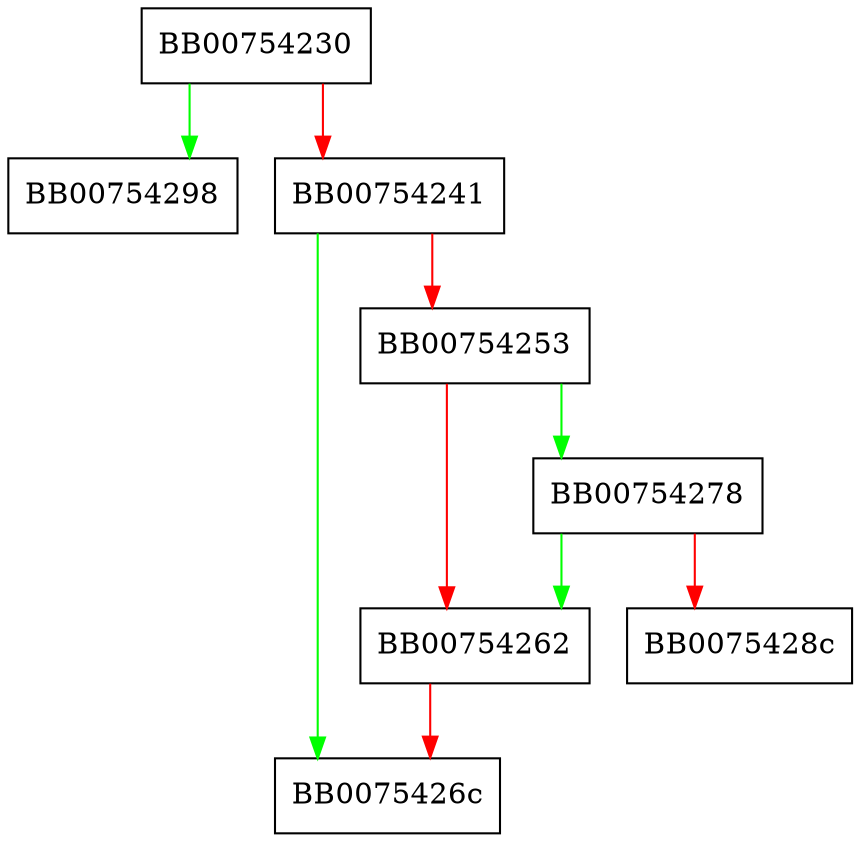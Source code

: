 digraph pkey_ec_paramgen {
  node [shape="box"];
  graph [splines=ortho];
  BB00754230 -> BB00754298 [color="green"];
  BB00754230 -> BB00754241 [color="red"];
  BB00754241 -> BB0075426c [color="green"];
  BB00754241 -> BB00754253 [color="red"];
  BB00754253 -> BB00754278 [color="green"];
  BB00754253 -> BB00754262 [color="red"];
  BB00754262 -> BB0075426c [color="red"];
  BB00754278 -> BB00754262 [color="green"];
  BB00754278 -> BB0075428c [color="red"];
}